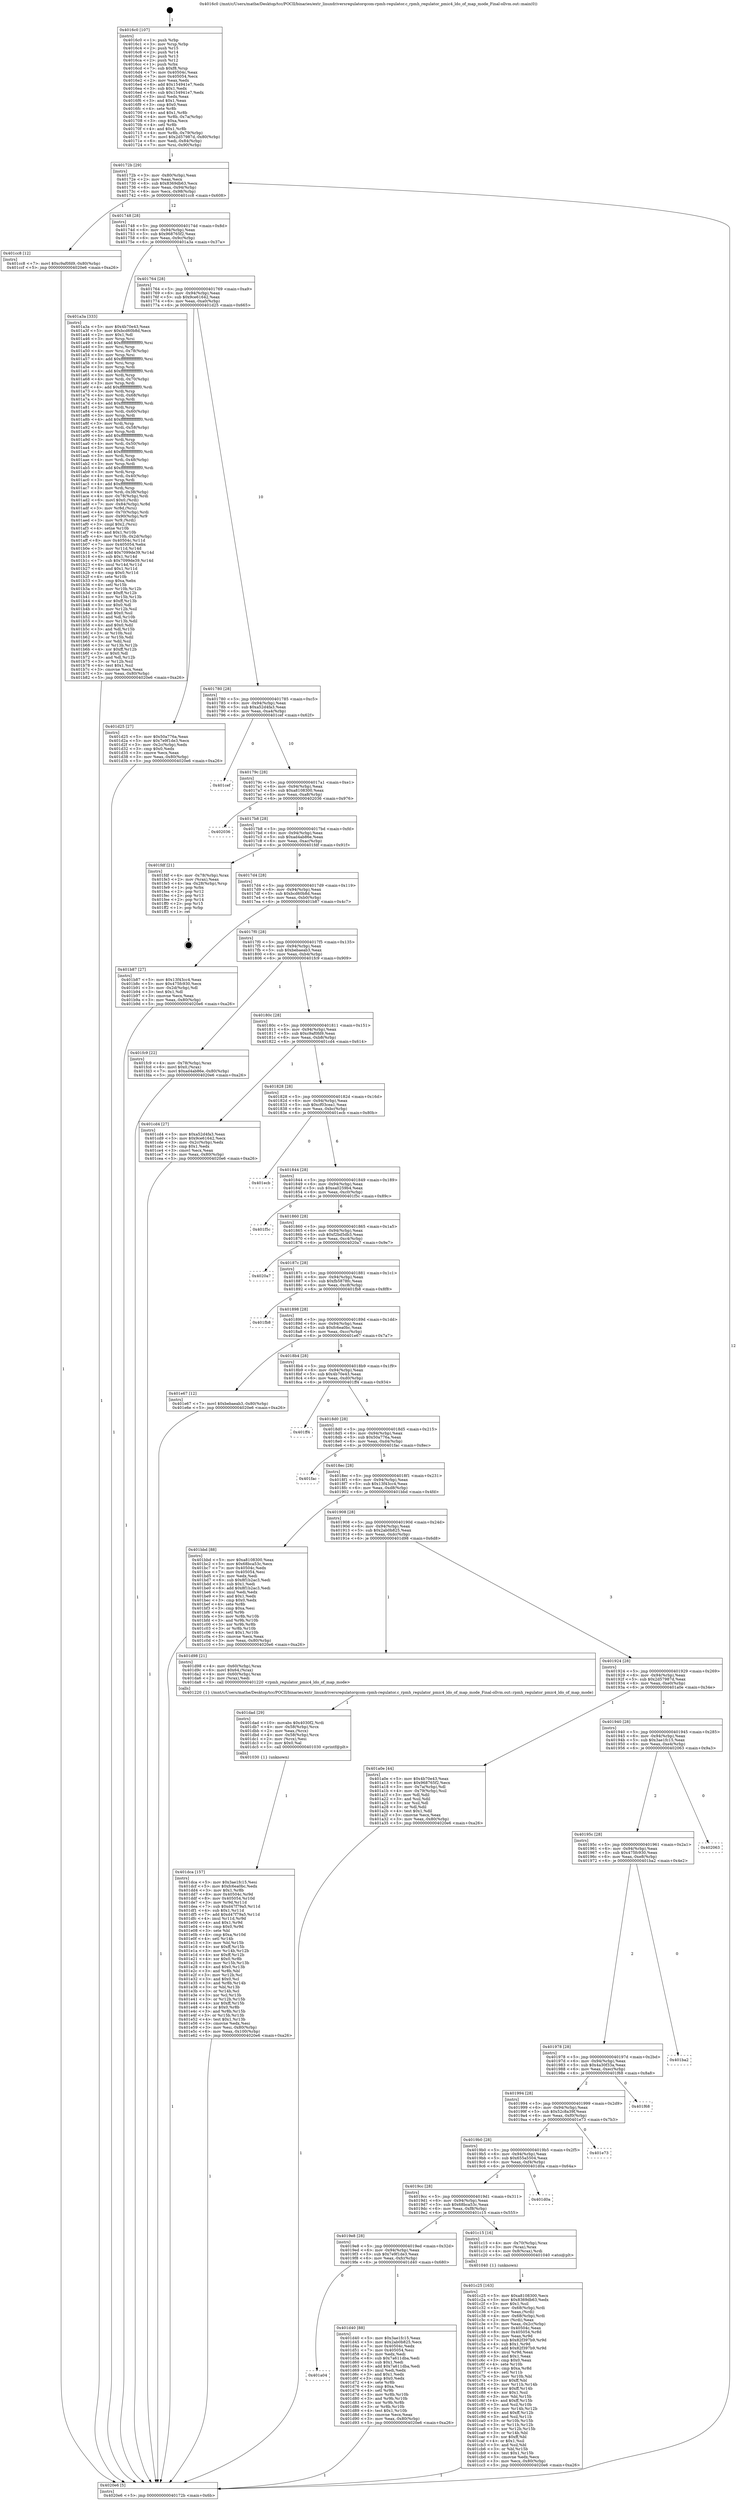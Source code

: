 digraph "0x4016c0" {
  label = "0x4016c0 (/mnt/c/Users/mathe/Desktop/tcc/POCII/binaries/extr_linuxdriversregulatorqcom-rpmh-regulator.c_rpmh_regulator_pmic4_ldo_of_map_mode_Final-ollvm.out::main(0))"
  labelloc = "t"
  node[shape=record]

  Entry [label="",width=0.3,height=0.3,shape=circle,fillcolor=black,style=filled]
  "0x40172b" [label="{
     0x40172b [29]\l
     | [instrs]\l
     &nbsp;&nbsp;0x40172b \<+3\>: mov -0x80(%rbp),%eax\l
     &nbsp;&nbsp;0x40172e \<+2\>: mov %eax,%ecx\l
     &nbsp;&nbsp;0x401730 \<+6\>: sub $0x8369db63,%ecx\l
     &nbsp;&nbsp;0x401736 \<+6\>: mov %eax,-0x94(%rbp)\l
     &nbsp;&nbsp;0x40173c \<+6\>: mov %ecx,-0x98(%rbp)\l
     &nbsp;&nbsp;0x401742 \<+6\>: je 0000000000401cc8 \<main+0x608\>\l
  }"]
  "0x401cc8" [label="{
     0x401cc8 [12]\l
     | [instrs]\l
     &nbsp;&nbsp;0x401cc8 \<+7\>: movl $0xc9af0fd9,-0x80(%rbp)\l
     &nbsp;&nbsp;0x401ccf \<+5\>: jmp 00000000004020e6 \<main+0xa26\>\l
  }"]
  "0x401748" [label="{
     0x401748 [28]\l
     | [instrs]\l
     &nbsp;&nbsp;0x401748 \<+5\>: jmp 000000000040174d \<main+0x8d\>\l
     &nbsp;&nbsp;0x40174d \<+6\>: mov -0x94(%rbp),%eax\l
     &nbsp;&nbsp;0x401753 \<+5\>: sub $0x968765f2,%eax\l
     &nbsp;&nbsp;0x401758 \<+6\>: mov %eax,-0x9c(%rbp)\l
     &nbsp;&nbsp;0x40175e \<+6\>: je 0000000000401a3a \<main+0x37a\>\l
  }"]
  Exit [label="",width=0.3,height=0.3,shape=circle,fillcolor=black,style=filled,peripheries=2]
  "0x401a3a" [label="{
     0x401a3a [333]\l
     | [instrs]\l
     &nbsp;&nbsp;0x401a3a \<+5\>: mov $0x4b70e43,%eax\l
     &nbsp;&nbsp;0x401a3f \<+5\>: mov $0xbcd60b8d,%ecx\l
     &nbsp;&nbsp;0x401a44 \<+2\>: mov $0x1,%dl\l
     &nbsp;&nbsp;0x401a46 \<+3\>: mov %rsp,%rsi\l
     &nbsp;&nbsp;0x401a49 \<+4\>: add $0xfffffffffffffff0,%rsi\l
     &nbsp;&nbsp;0x401a4d \<+3\>: mov %rsi,%rsp\l
     &nbsp;&nbsp;0x401a50 \<+4\>: mov %rsi,-0x78(%rbp)\l
     &nbsp;&nbsp;0x401a54 \<+3\>: mov %rsp,%rsi\l
     &nbsp;&nbsp;0x401a57 \<+4\>: add $0xfffffffffffffff0,%rsi\l
     &nbsp;&nbsp;0x401a5b \<+3\>: mov %rsi,%rsp\l
     &nbsp;&nbsp;0x401a5e \<+3\>: mov %rsp,%rdi\l
     &nbsp;&nbsp;0x401a61 \<+4\>: add $0xfffffffffffffff0,%rdi\l
     &nbsp;&nbsp;0x401a65 \<+3\>: mov %rdi,%rsp\l
     &nbsp;&nbsp;0x401a68 \<+4\>: mov %rdi,-0x70(%rbp)\l
     &nbsp;&nbsp;0x401a6c \<+3\>: mov %rsp,%rdi\l
     &nbsp;&nbsp;0x401a6f \<+4\>: add $0xfffffffffffffff0,%rdi\l
     &nbsp;&nbsp;0x401a73 \<+3\>: mov %rdi,%rsp\l
     &nbsp;&nbsp;0x401a76 \<+4\>: mov %rdi,-0x68(%rbp)\l
     &nbsp;&nbsp;0x401a7a \<+3\>: mov %rsp,%rdi\l
     &nbsp;&nbsp;0x401a7d \<+4\>: add $0xfffffffffffffff0,%rdi\l
     &nbsp;&nbsp;0x401a81 \<+3\>: mov %rdi,%rsp\l
     &nbsp;&nbsp;0x401a84 \<+4\>: mov %rdi,-0x60(%rbp)\l
     &nbsp;&nbsp;0x401a88 \<+3\>: mov %rsp,%rdi\l
     &nbsp;&nbsp;0x401a8b \<+4\>: add $0xfffffffffffffff0,%rdi\l
     &nbsp;&nbsp;0x401a8f \<+3\>: mov %rdi,%rsp\l
     &nbsp;&nbsp;0x401a92 \<+4\>: mov %rdi,-0x58(%rbp)\l
     &nbsp;&nbsp;0x401a96 \<+3\>: mov %rsp,%rdi\l
     &nbsp;&nbsp;0x401a99 \<+4\>: add $0xfffffffffffffff0,%rdi\l
     &nbsp;&nbsp;0x401a9d \<+3\>: mov %rdi,%rsp\l
     &nbsp;&nbsp;0x401aa0 \<+4\>: mov %rdi,-0x50(%rbp)\l
     &nbsp;&nbsp;0x401aa4 \<+3\>: mov %rsp,%rdi\l
     &nbsp;&nbsp;0x401aa7 \<+4\>: add $0xfffffffffffffff0,%rdi\l
     &nbsp;&nbsp;0x401aab \<+3\>: mov %rdi,%rsp\l
     &nbsp;&nbsp;0x401aae \<+4\>: mov %rdi,-0x48(%rbp)\l
     &nbsp;&nbsp;0x401ab2 \<+3\>: mov %rsp,%rdi\l
     &nbsp;&nbsp;0x401ab5 \<+4\>: add $0xfffffffffffffff0,%rdi\l
     &nbsp;&nbsp;0x401ab9 \<+3\>: mov %rdi,%rsp\l
     &nbsp;&nbsp;0x401abc \<+4\>: mov %rdi,-0x40(%rbp)\l
     &nbsp;&nbsp;0x401ac0 \<+3\>: mov %rsp,%rdi\l
     &nbsp;&nbsp;0x401ac3 \<+4\>: add $0xfffffffffffffff0,%rdi\l
     &nbsp;&nbsp;0x401ac7 \<+3\>: mov %rdi,%rsp\l
     &nbsp;&nbsp;0x401aca \<+4\>: mov %rdi,-0x38(%rbp)\l
     &nbsp;&nbsp;0x401ace \<+4\>: mov -0x78(%rbp),%rdi\l
     &nbsp;&nbsp;0x401ad2 \<+6\>: movl $0x0,(%rdi)\l
     &nbsp;&nbsp;0x401ad8 \<+7\>: mov -0x84(%rbp),%r8d\l
     &nbsp;&nbsp;0x401adf \<+3\>: mov %r8d,(%rsi)\l
     &nbsp;&nbsp;0x401ae2 \<+4\>: mov -0x70(%rbp),%rdi\l
     &nbsp;&nbsp;0x401ae6 \<+7\>: mov -0x90(%rbp),%r9\l
     &nbsp;&nbsp;0x401aed \<+3\>: mov %r9,(%rdi)\l
     &nbsp;&nbsp;0x401af0 \<+3\>: cmpl $0x2,(%rsi)\l
     &nbsp;&nbsp;0x401af3 \<+4\>: setne %r10b\l
     &nbsp;&nbsp;0x401af7 \<+4\>: and $0x1,%r10b\l
     &nbsp;&nbsp;0x401afb \<+4\>: mov %r10b,-0x2d(%rbp)\l
     &nbsp;&nbsp;0x401aff \<+8\>: mov 0x40504c,%r11d\l
     &nbsp;&nbsp;0x401b07 \<+7\>: mov 0x405054,%ebx\l
     &nbsp;&nbsp;0x401b0e \<+3\>: mov %r11d,%r14d\l
     &nbsp;&nbsp;0x401b11 \<+7\>: add $0x7099de39,%r14d\l
     &nbsp;&nbsp;0x401b18 \<+4\>: sub $0x1,%r14d\l
     &nbsp;&nbsp;0x401b1c \<+7\>: sub $0x7099de39,%r14d\l
     &nbsp;&nbsp;0x401b23 \<+4\>: imul %r14d,%r11d\l
     &nbsp;&nbsp;0x401b27 \<+4\>: and $0x1,%r11d\l
     &nbsp;&nbsp;0x401b2b \<+4\>: cmp $0x0,%r11d\l
     &nbsp;&nbsp;0x401b2f \<+4\>: sete %r10b\l
     &nbsp;&nbsp;0x401b33 \<+3\>: cmp $0xa,%ebx\l
     &nbsp;&nbsp;0x401b36 \<+4\>: setl %r15b\l
     &nbsp;&nbsp;0x401b3a \<+3\>: mov %r10b,%r12b\l
     &nbsp;&nbsp;0x401b3d \<+4\>: xor $0xff,%r12b\l
     &nbsp;&nbsp;0x401b41 \<+3\>: mov %r15b,%r13b\l
     &nbsp;&nbsp;0x401b44 \<+4\>: xor $0xff,%r13b\l
     &nbsp;&nbsp;0x401b48 \<+3\>: xor $0x0,%dl\l
     &nbsp;&nbsp;0x401b4b \<+3\>: mov %r12b,%sil\l
     &nbsp;&nbsp;0x401b4e \<+4\>: and $0x0,%sil\l
     &nbsp;&nbsp;0x401b52 \<+3\>: and %dl,%r10b\l
     &nbsp;&nbsp;0x401b55 \<+3\>: mov %r13b,%dil\l
     &nbsp;&nbsp;0x401b58 \<+4\>: and $0x0,%dil\l
     &nbsp;&nbsp;0x401b5c \<+3\>: and %dl,%r15b\l
     &nbsp;&nbsp;0x401b5f \<+3\>: or %r10b,%sil\l
     &nbsp;&nbsp;0x401b62 \<+3\>: or %r15b,%dil\l
     &nbsp;&nbsp;0x401b65 \<+3\>: xor %dil,%sil\l
     &nbsp;&nbsp;0x401b68 \<+3\>: or %r13b,%r12b\l
     &nbsp;&nbsp;0x401b6b \<+4\>: xor $0xff,%r12b\l
     &nbsp;&nbsp;0x401b6f \<+3\>: or $0x0,%dl\l
     &nbsp;&nbsp;0x401b72 \<+3\>: and %dl,%r12b\l
     &nbsp;&nbsp;0x401b75 \<+3\>: or %r12b,%sil\l
     &nbsp;&nbsp;0x401b78 \<+4\>: test $0x1,%sil\l
     &nbsp;&nbsp;0x401b7c \<+3\>: cmovne %ecx,%eax\l
     &nbsp;&nbsp;0x401b7f \<+3\>: mov %eax,-0x80(%rbp)\l
     &nbsp;&nbsp;0x401b82 \<+5\>: jmp 00000000004020e6 \<main+0xa26\>\l
  }"]
  "0x401764" [label="{
     0x401764 [28]\l
     | [instrs]\l
     &nbsp;&nbsp;0x401764 \<+5\>: jmp 0000000000401769 \<main+0xa9\>\l
     &nbsp;&nbsp;0x401769 \<+6\>: mov -0x94(%rbp),%eax\l
     &nbsp;&nbsp;0x40176f \<+5\>: sub $0x9ce61642,%eax\l
     &nbsp;&nbsp;0x401774 \<+6\>: mov %eax,-0xa0(%rbp)\l
     &nbsp;&nbsp;0x40177a \<+6\>: je 0000000000401d25 \<main+0x665\>\l
  }"]
  "0x401dca" [label="{
     0x401dca [157]\l
     | [instrs]\l
     &nbsp;&nbsp;0x401dca \<+5\>: mov $0x3ae1fc15,%esi\l
     &nbsp;&nbsp;0x401dcf \<+5\>: mov $0xfc6ea0bc,%edx\l
     &nbsp;&nbsp;0x401dd4 \<+3\>: mov $0x1,%r8b\l
     &nbsp;&nbsp;0x401dd7 \<+8\>: mov 0x40504c,%r9d\l
     &nbsp;&nbsp;0x401ddf \<+8\>: mov 0x405054,%r10d\l
     &nbsp;&nbsp;0x401de7 \<+3\>: mov %r9d,%r11d\l
     &nbsp;&nbsp;0x401dea \<+7\>: sub $0xd47f79a5,%r11d\l
     &nbsp;&nbsp;0x401df1 \<+4\>: sub $0x1,%r11d\l
     &nbsp;&nbsp;0x401df5 \<+7\>: add $0xd47f79a5,%r11d\l
     &nbsp;&nbsp;0x401dfc \<+4\>: imul %r11d,%r9d\l
     &nbsp;&nbsp;0x401e00 \<+4\>: and $0x1,%r9d\l
     &nbsp;&nbsp;0x401e04 \<+4\>: cmp $0x0,%r9d\l
     &nbsp;&nbsp;0x401e08 \<+3\>: sete %bl\l
     &nbsp;&nbsp;0x401e0b \<+4\>: cmp $0xa,%r10d\l
     &nbsp;&nbsp;0x401e0f \<+4\>: setl %r14b\l
     &nbsp;&nbsp;0x401e13 \<+3\>: mov %bl,%r15b\l
     &nbsp;&nbsp;0x401e16 \<+4\>: xor $0xff,%r15b\l
     &nbsp;&nbsp;0x401e1a \<+3\>: mov %r14b,%r12b\l
     &nbsp;&nbsp;0x401e1d \<+4\>: xor $0xff,%r12b\l
     &nbsp;&nbsp;0x401e21 \<+4\>: xor $0x0,%r8b\l
     &nbsp;&nbsp;0x401e25 \<+3\>: mov %r15b,%r13b\l
     &nbsp;&nbsp;0x401e28 \<+4\>: and $0x0,%r13b\l
     &nbsp;&nbsp;0x401e2c \<+3\>: and %r8b,%bl\l
     &nbsp;&nbsp;0x401e2f \<+3\>: mov %r12b,%cl\l
     &nbsp;&nbsp;0x401e32 \<+3\>: and $0x0,%cl\l
     &nbsp;&nbsp;0x401e35 \<+3\>: and %r8b,%r14b\l
     &nbsp;&nbsp;0x401e38 \<+3\>: or %bl,%r13b\l
     &nbsp;&nbsp;0x401e3b \<+3\>: or %r14b,%cl\l
     &nbsp;&nbsp;0x401e3e \<+3\>: xor %cl,%r13b\l
     &nbsp;&nbsp;0x401e41 \<+3\>: or %r12b,%r15b\l
     &nbsp;&nbsp;0x401e44 \<+4\>: xor $0xff,%r15b\l
     &nbsp;&nbsp;0x401e48 \<+4\>: or $0x0,%r8b\l
     &nbsp;&nbsp;0x401e4c \<+3\>: and %r8b,%r15b\l
     &nbsp;&nbsp;0x401e4f \<+3\>: or %r15b,%r13b\l
     &nbsp;&nbsp;0x401e52 \<+4\>: test $0x1,%r13b\l
     &nbsp;&nbsp;0x401e56 \<+3\>: cmovne %edx,%esi\l
     &nbsp;&nbsp;0x401e59 \<+3\>: mov %esi,-0x80(%rbp)\l
     &nbsp;&nbsp;0x401e5c \<+6\>: mov %eax,-0x100(%rbp)\l
     &nbsp;&nbsp;0x401e62 \<+5\>: jmp 00000000004020e6 \<main+0xa26\>\l
  }"]
  "0x401d25" [label="{
     0x401d25 [27]\l
     | [instrs]\l
     &nbsp;&nbsp;0x401d25 \<+5\>: mov $0x50a776a,%eax\l
     &nbsp;&nbsp;0x401d2a \<+5\>: mov $0x7e9f1de3,%ecx\l
     &nbsp;&nbsp;0x401d2f \<+3\>: mov -0x2c(%rbp),%edx\l
     &nbsp;&nbsp;0x401d32 \<+3\>: cmp $0x0,%edx\l
     &nbsp;&nbsp;0x401d35 \<+3\>: cmove %ecx,%eax\l
     &nbsp;&nbsp;0x401d38 \<+3\>: mov %eax,-0x80(%rbp)\l
     &nbsp;&nbsp;0x401d3b \<+5\>: jmp 00000000004020e6 \<main+0xa26\>\l
  }"]
  "0x401780" [label="{
     0x401780 [28]\l
     | [instrs]\l
     &nbsp;&nbsp;0x401780 \<+5\>: jmp 0000000000401785 \<main+0xc5\>\l
     &nbsp;&nbsp;0x401785 \<+6\>: mov -0x94(%rbp),%eax\l
     &nbsp;&nbsp;0x40178b \<+5\>: sub $0xa52d4fa3,%eax\l
     &nbsp;&nbsp;0x401790 \<+6\>: mov %eax,-0xa4(%rbp)\l
     &nbsp;&nbsp;0x401796 \<+6\>: je 0000000000401cef \<main+0x62f\>\l
  }"]
  "0x401dad" [label="{
     0x401dad [29]\l
     | [instrs]\l
     &nbsp;&nbsp;0x401dad \<+10\>: movabs $0x4030f2,%rdi\l
     &nbsp;&nbsp;0x401db7 \<+4\>: mov -0x58(%rbp),%rcx\l
     &nbsp;&nbsp;0x401dbb \<+2\>: mov %eax,(%rcx)\l
     &nbsp;&nbsp;0x401dbd \<+4\>: mov -0x58(%rbp),%rcx\l
     &nbsp;&nbsp;0x401dc1 \<+2\>: mov (%rcx),%esi\l
     &nbsp;&nbsp;0x401dc3 \<+2\>: mov $0x0,%al\l
     &nbsp;&nbsp;0x401dc5 \<+5\>: call 0000000000401030 \<printf@plt\>\l
     | [calls]\l
     &nbsp;&nbsp;0x401030 \{1\} (unknown)\l
  }"]
  "0x401cef" [label="{
     0x401cef\l
  }", style=dashed]
  "0x40179c" [label="{
     0x40179c [28]\l
     | [instrs]\l
     &nbsp;&nbsp;0x40179c \<+5\>: jmp 00000000004017a1 \<main+0xe1\>\l
     &nbsp;&nbsp;0x4017a1 \<+6\>: mov -0x94(%rbp),%eax\l
     &nbsp;&nbsp;0x4017a7 \<+5\>: sub $0xa8108300,%eax\l
     &nbsp;&nbsp;0x4017ac \<+6\>: mov %eax,-0xa8(%rbp)\l
     &nbsp;&nbsp;0x4017b2 \<+6\>: je 0000000000402036 \<main+0x976\>\l
  }"]
  "0x401a04" [label="{
     0x401a04\l
  }", style=dashed]
  "0x402036" [label="{
     0x402036\l
  }", style=dashed]
  "0x4017b8" [label="{
     0x4017b8 [28]\l
     | [instrs]\l
     &nbsp;&nbsp;0x4017b8 \<+5\>: jmp 00000000004017bd \<main+0xfd\>\l
     &nbsp;&nbsp;0x4017bd \<+6\>: mov -0x94(%rbp),%eax\l
     &nbsp;&nbsp;0x4017c3 \<+5\>: sub $0xad4ab86e,%eax\l
     &nbsp;&nbsp;0x4017c8 \<+6\>: mov %eax,-0xac(%rbp)\l
     &nbsp;&nbsp;0x4017ce \<+6\>: je 0000000000401fdf \<main+0x91f\>\l
  }"]
  "0x401d40" [label="{
     0x401d40 [88]\l
     | [instrs]\l
     &nbsp;&nbsp;0x401d40 \<+5\>: mov $0x3ae1fc15,%eax\l
     &nbsp;&nbsp;0x401d45 \<+5\>: mov $0x2ab0b825,%ecx\l
     &nbsp;&nbsp;0x401d4a \<+7\>: mov 0x40504c,%edx\l
     &nbsp;&nbsp;0x401d51 \<+7\>: mov 0x405054,%esi\l
     &nbsp;&nbsp;0x401d58 \<+2\>: mov %edx,%edi\l
     &nbsp;&nbsp;0x401d5a \<+6\>: sub $0x7a611dba,%edi\l
     &nbsp;&nbsp;0x401d60 \<+3\>: sub $0x1,%edi\l
     &nbsp;&nbsp;0x401d63 \<+6\>: add $0x7a611dba,%edi\l
     &nbsp;&nbsp;0x401d69 \<+3\>: imul %edi,%edx\l
     &nbsp;&nbsp;0x401d6c \<+3\>: and $0x1,%edx\l
     &nbsp;&nbsp;0x401d6f \<+3\>: cmp $0x0,%edx\l
     &nbsp;&nbsp;0x401d72 \<+4\>: sete %r8b\l
     &nbsp;&nbsp;0x401d76 \<+3\>: cmp $0xa,%esi\l
     &nbsp;&nbsp;0x401d79 \<+4\>: setl %r9b\l
     &nbsp;&nbsp;0x401d7d \<+3\>: mov %r8b,%r10b\l
     &nbsp;&nbsp;0x401d80 \<+3\>: and %r9b,%r10b\l
     &nbsp;&nbsp;0x401d83 \<+3\>: xor %r9b,%r8b\l
     &nbsp;&nbsp;0x401d86 \<+3\>: or %r8b,%r10b\l
     &nbsp;&nbsp;0x401d89 \<+4\>: test $0x1,%r10b\l
     &nbsp;&nbsp;0x401d8d \<+3\>: cmovne %ecx,%eax\l
     &nbsp;&nbsp;0x401d90 \<+3\>: mov %eax,-0x80(%rbp)\l
     &nbsp;&nbsp;0x401d93 \<+5\>: jmp 00000000004020e6 \<main+0xa26\>\l
  }"]
  "0x401fdf" [label="{
     0x401fdf [21]\l
     | [instrs]\l
     &nbsp;&nbsp;0x401fdf \<+4\>: mov -0x78(%rbp),%rax\l
     &nbsp;&nbsp;0x401fe3 \<+2\>: mov (%rax),%eax\l
     &nbsp;&nbsp;0x401fe5 \<+4\>: lea -0x28(%rbp),%rsp\l
     &nbsp;&nbsp;0x401fe9 \<+1\>: pop %rbx\l
     &nbsp;&nbsp;0x401fea \<+2\>: pop %r12\l
     &nbsp;&nbsp;0x401fec \<+2\>: pop %r13\l
     &nbsp;&nbsp;0x401fee \<+2\>: pop %r14\l
     &nbsp;&nbsp;0x401ff0 \<+2\>: pop %r15\l
     &nbsp;&nbsp;0x401ff2 \<+1\>: pop %rbp\l
     &nbsp;&nbsp;0x401ff3 \<+1\>: ret\l
  }"]
  "0x4017d4" [label="{
     0x4017d4 [28]\l
     | [instrs]\l
     &nbsp;&nbsp;0x4017d4 \<+5\>: jmp 00000000004017d9 \<main+0x119\>\l
     &nbsp;&nbsp;0x4017d9 \<+6\>: mov -0x94(%rbp),%eax\l
     &nbsp;&nbsp;0x4017df \<+5\>: sub $0xbcd60b8d,%eax\l
     &nbsp;&nbsp;0x4017e4 \<+6\>: mov %eax,-0xb0(%rbp)\l
     &nbsp;&nbsp;0x4017ea \<+6\>: je 0000000000401b87 \<main+0x4c7\>\l
  }"]
  "0x401c25" [label="{
     0x401c25 [163]\l
     | [instrs]\l
     &nbsp;&nbsp;0x401c25 \<+5\>: mov $0xa8108300,%ecx\l
     &nbsp;&nbsp;0x401c2a \<+5\>: mov $0x8369db63,%edx\l
     &nbsp;&nbsp;0x401c2f \<+3\>: mov $0x1,%sil\l
     &nbsp;&nbsp;0x401c32 \<+4\>: mov -0x68(%rbp),%rdi\l
     &nbsp;&nbsp;0x401c36 \<+2\>: mov %eax,(%rdi)\l
     &nbsp;&nbsp;0x401c38 \<+4\>: mov -0x68(%rbp),%rdi\l
     &nbsp;&nbsp;0x401c3c \<+2\>: mov (%rdi),%eax\l
     &nbsp;&nbsp;0x401c3e \<+3\>: mov %eax,-0x2c(%rbp)\l
     &nbsp;&nbsp;0x401c41 \<+7\>: mov 0x40504c,%eax\l
     &nbsp;&nbsp;0x401c48 \<+8\>: mov 0x405054,%r8d\l
     &nbsp;&nbsp;0x401c50 \<+3\>: mov %eax,%r9d\l
     &nbsp;&nbsp;0x401c53 \<+7\>: sub $0x82f397b9,%r9d\l
     &nbsp;&nbsp;0x401c5a \<+4\>: sub $0x1,%r9d\l
     &nbsp;&nbsp;0x401c5e \<+7\>: add $0x82f397b9,%r9d\l
     &nbsp;&nbsp;0x401c65 \<+4\>: imul %r9d,%eax\l
     &nbsp;&nbsp;0x401c69 \<+3\>: and $0x1,%eax\l
     &nbsp;&nbsp;0x401c6c \<+3\>: cmp $0x0,%eax\l
     &nbsp;&nbsp;0x401c6f \<+4\>: sete %r10b\l
     &nbsp;&nbsp;0x401c73 \<+4\>: cmp $0xa,%r8d\l
     &nbsp;&nbsp;0x401c77 \<+4\>: setl %r11b\l
     &nbsp;&nbsp;0x401c7b \<+3\>: mov %r10b,%bl\l
     &nbsp;&nbsp;0x401c7e \<+3\>: xor $0xff,%bl\l
     &nbsp;&nbsp;0x401c81 \<+3\>: mov %r11b,%r14b\l
     &nbsp;&nbsp;0x401c84 \<+4\>: xor $0xff,%r14b\l
     &nbsp;&nbsp;0x401c88 \<+4\>: xor $0x1,%sil\l
     &nbsp;&nbsp;0x401c8c \<+3\>: mov %bl,%r15b\l
     &nbsp;&nbsp;0x401c8f \<+4\>: and $0xff,%r15b\l
     &nbsp;&nbsp;0x401c93 \<+3\>: and %sil,%r10b\l
     &nbsp;&nbsp;0x401c96 \<+3\>: mov %r14b,%r12b\l
     &nbsp;&nbsp;0x401c99 \<+4\>: and $0xff,%r12b\l
     &nbsp;&nbsp;0x401c9d \<+3\>: and %sil,%r11b\l
     &nbsp;&nbsp;0x401ca0 \<+3\>: or %r10b,%r15b\l
     &nbsp;&nbsp;0x401ca3 \<+3\>: or %r11b,%r12b\l
     &nbsp;&nbsp;0x401ca6 \<+3\>: xor %r12b,%r15b\l
     &nbsp;&nbsp;0x401ca9 \<+3\>: or %r14b,%bl\l
     &nbsp;&nbsp;0x401cac \<+3\>: xor $0xff,%bl\l
     &nbsp;&nbsp;0x401caf \<+4\>: or $0x1,%sil\l
     &nbsp;&nbsp;0x401cb3 \<+3\>: and %sil,%bl\l
     &nbsp;&nbsp;0x401cb6 \<+3\>: or %bl,%r15b\l
     &nbsp;&nbsp;0x401cb9 \<+4\>: test $0x1,%r15b\l
     &nbsp;&nbsp;0x401cbd \<+3\>: cmovne %edx,%ecx\l
     &nbsp;&nbsp;0x401cc0 \<+3\>: mov %ecx,-0x80(%rbp)\l
     &nbsp;&nbsp;0x401cc3 \<+5\>: jmp 00000000004020e6 \<main+0xa26\>\l
  }"]
  "0x401b87" [label="{
     0x401b87 [27]\l
     | [instrs]\l
     &nbsp;&nbsp;0x401b87 \<+5\>: mov $0x13f43cc4,%eax\l
     &nbsp;&nbsp;0x401b8c \<+5\>: mov $0x475fc930,%ecx\l
     &nbsp;&nbsp;0x401b91 \<+3\>: mov -0x2d(%rbp),%dl\l
     &nbsp;&nbsp;0x401b94 \<+3\>: test $0x1,%dl\l
     &nbsp;&nbsp;0x401b97 \<+3\>: cmovne %ecx,%eax\l
     &nbsp;&nbsp;0x401b9a \<+3\>: mov %eax,-0x80(%rbp)\l
     &nbsp;&nbsp;0x401b9d \<+5\>: jmp 00000000004020e6 \<main+0xa26\>\l
  }"]
  "0x4017f0" [label="{
     0x4017f0 [28]\l
     | [instrs]\l
     &nbsp;&nbsp;0x4017f0 \<+5\>: jmp 00000000004017f5 \<main+0x135\>\l
     &nbsp;&nbsp;0x4017f5 \<+6\>: mov -0x94(%rbp),%eax\l
     &nbsp;&nbsp;0x4017fb \<+5\>: sub $0xbebaeab3,%eax\l
     &nbsp;&nbsp;0x401800 \<+6\>: mov %eax,-0xb4(%rbp)\l
     &nbsp;&nbsp;0x401806 \<+6\>: je 0000000000401fc9 \<main+0x909\>\l
  }"]
  "0x4019e8" [label="{
     0x4019e8 [28]\l
     | [instrs]\l
     &nbsp;&nbsp;0x4019e8 \<+5\>: jmp 00000000004019ed \<main+0x32d\>\l
     &nbsp;&nbsp;0x4019ed \<+6\>: mov -0x94(%rbp),%eax\l
     &nbsp;&nbsp;0x4019f3 \<+5\>: sub $0x7e9f1de3,%eax\l
     &nbsp;&nbsp;0x4019f8 \<+6\>: mov %eax,-0xfc(%rbp)\l
     &nbsp;&nbsp;0x4019fe \<+6\>: je 0000000000401d40 \<main+0x680\>\l
  }"]
  "0x401fc9" [label="{
     0x401fc9 [22]\l
     | [instrs]\l
     &nbsp;&nbsp;0x401fc9 \<+4\>: mov -0x78(%rbp),%rax\l
     &nbsp;&nbsp;0x401fcd \<+6\>: movl $0x0,(%rax)\l
     &nbsp;&nbsp;0x401fd3 \<+7\>: movl $0xad4ab86e,-0x80(%rbp)\l
     &nbsp;&nbsp;0x401fda \<+5\>: jmp 00000000004020e6 \<main+0xa26\>\l
  }"]
  "0x40180c" [label="{
     0x40180c [28]\l
     | [instrs]\l
     &nbsp;&nbsp;0x40180c \<+5\>: jmp 0000000000401811 \<main+0x151\>\l
     &nbsp;&nbsp;0x401811 \<+6\>: mov -0x94(%rbp),%eax\l
     &nbsp;&nbsp;0x401817 \<+5\>: sub $0xc9af0fd9,%eax\l
     &nbsp;&nbsp;0x40181c \<+6\>: mov %eax,-0xb8(%rbp)\l
     &nbsp;&nbsp;0x401822 \<+6\>: je 0000000000401cd4 \<main+0x614\>\l
  }"]
  "0x401c15" [label="{
     0x401c15 [16]\l
     | [instrs]\l
     &nbsp;&nbsp;0x401c15 \<+4\>: mov -0x70(%rbp),%rax\l
     &nbsp;&nbsp;0x401c19 \<+3\>: mov (%rax),%rax\l
     &nbsp;&nbsp;0x401c1c \<+4\>: mov 0x8(%rax),%rdi\l
     &nbsp;&nbsp;0x401c20 \<+5\>: call 0000000000401040 \<atoi@plt\>\l
     | [calls]\l
     &nbsp;&nbsp;0x401040 \{1\} (unknown)\l
  }"]
  "0x401cd4" [label="{
     0x401cd4 [27]\l
     | [instrs]\l
     &nbsp;&nbsp;0x401cd4 \<+5\>: mov $0xa52d4fa3,%eax\l
     &nbsp;&nbsp;0x401cd9 \<+5\>: mov $0x9ce61642,%ecx\l
     &nbsp;&nbsp;0x401cde \<+3\>: mov -0x2c(%rbp),%edx\l
     &nbsp;&nbsp;0x401ce1 \<+3\>: cmp $0x1,%edx\l
     &nbsp;&nbsp;0x401ce4 \<+3\>: cmovl %ecx,%eax\l
     &nbsp;&nbsp;0x401ce7 \<+3\>: mov %eax,-0x80(%rbp)\l
     &nbsp;&nbsp;0x401cea \<+5\>: jmp 00000000004020e6 \<main+0xa26\>\l
  }"]
  "0x401828" [label="{
     0x401828 [28]\l
     | [instrs]\l
     &nbsp;&nbsp;0x401828 \<+5\>: jmp 000000000040182d \<main+0x16d\>\l
     &nbsp;&nbsp;0x40182d \<+6\>: mov -0x94(%rbp),%eax\l
     &nbsp;&nbsp;0x401833 \<+5\>: sub $0xcf03cea1,%eax\l
     &nbsp;&nbsp;0x401838 \<+6\>: mov %eax,-0xbc(%rbp)\l
     &nbsp;&nbsp;0x40183e \<+6\>: je 0000000000401ecb \<main+0x80b\>\l
  }"]
  "0x4019cc" [label="{
     0x4019cc [28]\l
     | [instrs]\l
     &nbsp;&nbsp;0x4019cc \<+5\>: jmp 00000000004019d1 \<main+0x311\>\l
     &nbsp;&nbsp;0x4019d1 \<+6\>: mov -0x94(%rbp),%eax\l
     &nbsp;&nbsp;0x4019d7 \<+5\>: sub $0x68bca53c,%eax\l
     &nbsp;&nbsp;0x4019dc \<+6\>: mov %eax,-0xf8(%rbp)\l
     &nbsp;&nbsp;0x4019e2 \<+6\>: je 0000000000401c15 \<main+0x555\>\l
  }"]
  "0x401ecb" [label="{
     0x401ecb\l
  }", style=dashed]
  "0x401844" [label="{
     0x401844 [28]\l
     | [instrs]\l
     &nbsp;&nbsp;0x401844 \<+5\>: jmp 0000000000401849 \<main+0x189\>\l
     &nbsp;&nbsp;0x401849 \<+6\>: mov -0x94(%rbp),%eax\l
     &nbsp;&nbsp;0x40184f \<+5\>: sub $0xea0259b4,%eax\l
     &nbsp;&nbsp;0x401854 \<+6\>: mov %eax,-0xc0(%rbp)\l
     &nbsp;&nbsp;0x40185a \<+6\>: je 0000000000401f5c \<main+0x89c\>\l
  }"]
  "0x401d0a" [label="{
     0x401d0a\l
  }", style=dashed]
  "0x401f5c" [label="{
     0x401f5c\l
  }", style=dashed]
  "0x401860" [label="{
     0x401860 [28]\l
     | [instrs]\l
     &nbsp;&nbsp;0x401860 \<+5\>: jmp 0000000000401865 \<main+0x1a5\>\l
     &nbsp;&nbsp;0x401865 \<+6\>: mov -0x94(%rbp),%eax\l
     &nbsp;&nbsp;0x40186b \<+5\>: sub $0xf2bd5db3,%eax\l
     &nbsp;&nbsp;0x401870 \<+6\>: mov %eax,-0xc4(%rbp)\l
     &nbsp;&nbsp;0x401876 \<+6\>: je 00000000004020a7 \<main+0x9e7\>\l
  }"]
  "0x4019b0" [label="{
     0x4019b0 [28]\l
     | [instrs]\l
     &nbsp;&nbsp;0x4019b0 \<+5\>: jmp 00000000004019b5 \<main+0x2f5\>\l
     &nbsp;&nbsp;0x4019b5 \<+6\>: mov -0x94(%rbp),%eax\l
     &nbsp;&nbsp;0x4019bb \<+5\>: sub $0x655a5504,%eax\l
     &nbsp;&nbsp;0x4019c0 \<+6\>: mov %eax,-0xf4(%rbp)\l
     &nbsp;&nbsp;0x4019c6 \<+6\>: je 0000000000401d0a \<main+0x64a\>\l
  }"]
  "0x4020a7" [label="{
     0x4020a7\l
  }", style=dashed]
  "0x40187c" [label="{
     0x40187c [28]\l
     | [instrs]\l
     &nbsp;&nbsp;0x40187c \<+5\>: jmp 0000000000401881 \<main+0x1c1\>\l
     &nbsp;&nbsp;0x401881 \<+6\>: mov -0x94(%rbp),%eax\l
     &nbsp;&nbsp;0x401887 \<+5\>: sub $0xfb5878fc,%eax\l
     &nbsp;&nbsp;0x40188c \<+6\>: mov %eax,-0xc8(%rbp)\l
     &nbsp;&nbsp;0x401892 \<+6\>: je 0000000000401fb8 \<main+0x8f8\>\l
  }"]
  "0x401e73" [label="{
     0x401e73\l
  }", style=dashed]
  "0x401fb8" [label="{
     0x401fb8\l
  }", style=dashed]
  "0x401898" [label="{
     0x401898 [28]\l
     | [instrs]\l
     &nbsp;&nbsp;0x401898 \<+5\>: jmp 000000000040189d \<main+0x1dd\>\l
     &nbsp;&nbsp;0x40189d \<+6\>: mov -0x94(%rbp),%eax\l
     &nbsp;&nbsp;0x4018a3 \<+5\>: sub $0xfc6ea0bc,%eax\l
     &nbsp;&nbsp;0x4018a8 \<+6\>: mov %eax,-0xcc(%rbp)\l
     &nbsp;&nbsp;0x4018ae \<+6\>: je 0000000000401e67 \<main+0x7a7\>\l
  }"]
  "0x401994" [label="{
     0x401994 [28]\l
     | [instrs]\l
     &nbsp;&nbsp;0x401994 \<+5\>: jmp 0000000000401999 \<main+0x2d9\>\l
     &nbsp;&nbsp;0x401999 \<+6\>: mov -0x94(%rbp),%eax\l
     &nbsp;&nbsp;0x40199f \<+5\>: sub $0x52c8a39f,%eax\l
     &nbsp;&nbsp;0x4019a4 \<+6\>: mov %eax,-0xf0(%rbp)\l
     &nbsp;&nbsp;0x4019aa \<+6\>: je 0000000000401e73 \<main+0x7b3\>\l
  }"]
  "0x401e67" [label="{
     0x401e67 [12]\l
     | [instrs]\l
     &nbsp;&nbsp;0x401e67 \<+7\>: movl $0xbebaeab3,-0x80(%rbp)\l
     &nbsp;&nbsp;0x401e6e \<+5\>: jmp 00000000004020e6 \<main+0xa26\>\l
  }"]
  "0x4018b4" [label="{
     0x4018b4 [28]\l
     | [instrs]\l
     &nbsp;&nbsp;0x4018b4 \<+5\>: jmp 00000000004018b9 \<main+0x1f9\>\l
     &nbsp;&nbsp;0x4018b9 \<+6\>: mov -0x94(%rbp),%eax\l
     &nbsp;&nbsp;0x4018bf \<+5\>: sub $0x4b70e43,%eax\l
     &nbsp;&nbsp;0x4018c4 \<+6\>: mov %eax,-0xd0(%rbp)\l
     &nbsp;&nbsp;0x4018ca \<+6\>: je 0000000000401ff4 \<main+0x934\>\l
  }"]
  "0x401f68" [label="{
     0x401f68\l
  }", style=dashed]
  "0x401ff4" [label="{
     0x401ff4\l
  }", style=dashed]
  "0x4018d0" [label="{
     0x4018d0 [28]\l
     | [instrs]\l
     &nbsp;&nbsp;0x4018d0 \<+5\>: jmp 00000000004018d5 \<main+0x215\>\l
     &nbsp;&nbsp;0x4018d5 \<+6\>: mov -0x94(%rbp),%eax\l
     &nbsp;&nbsp;0x4018db \<+5\>: sub $0x50a776a,%eax\l
     &nbsp;&nbsp;0x4018e0 \<+6\>: mov %eax,-0xd4(%rbp)\l
     &nbsp;&nbsp;0x4018e6 \<+6\>: je 0000000000401fac \<main+0x8ec\>\l
  }"]
  "0x401978" [label="{
     0x401978 [28]\l
     | [instrs]\l
     &nbsp;&nbsp;0x401978 \<+5\>: jmp 000000000040197d \<main+0x2bd\>\l
     &nbsp;&nbsp;0x40197d \<+6\>: mov -0x94(%rbp),%eax\l
     &nbsp;&nbsp;0x401983 \<+5\>: sub $0x4a30f33a,%eax\l
     &nbsp;&nbsp;0x401988 \<+6\>: mov %eax,-0xec(%rbp)\l
     &nbsp;&nbsp;0x40198e \<+6\>: je 0000000000401f68 \<main+0x8a8\>\l
  }"]
  "0x401fac" [label="{
     0x401fac\l
  }", style=dashed]
  "0x4018ec" [label="{
     0x4018ec [28]\l
     | [instrs]\l
     &nbsp;&nbsp;0x4018ec \<+5\>: jmp 00000000004018f1 \<main+0x231\>\l
     &nbsp;&nbsp;0x4018f1 \<+6\>: mov -0x94(%rbp),%eax\l
     &nbsp;&nbsp;0x4018f7 \<+5\>: sub $0x13f43cc4,%eax\l
     &nbsp;&nbsp;0x4018fc \<+6\>: mov %eax,-0xd8(%rbp)\l
     &nbsp;&nbsp;0x401902 \<+6\>: je 0000000000401bbd \<main+0x4fd\>\l
  }"]
  "0x401ba2" [label="{
     0x401ba2\l
  }", style=dashed]
  "0x401bbd" [label="{
     0x401bbd [88]\l
     | [instrs]\l
     &nbsp;&nbsp;0x401bbd \<+5\>: mov $0xa8108300,%eax\l
     &nbsp;&nbsp;0x401bc2 \<+5\>: mov $0x68bca53c,%ecx\l
     &nbsp;&nbsp;0x401bc7 \<+7\>: mov 0x40504c,%edx\l
     &nbsp;&nbsp;0x401bce \<+7\>: mov 0x405054,%esi\l
     &nbsp;&nbsp;0x401bd5 \<+2\>: mov %edx,%edi\l
     &nbsp;&nbsp;0x401bd7 \<+6\>: sub $0x8f1b2ac3,%edi\l
     &nbsp;&nbsp;0x401bdd \<+3\>: sub $0x1,%edi\l
     &nbsp;&nbsp;0x401be0 \<+6\>: add $0x8f1b2ac3,%edi\l
     &nbsp;&nbsp;0x401be6 \<+3\>: imul %edi,%edx\l
     &nbsp;&nbsp;0x401be9 \<+3\>: and $0x1,%edx\l
     &nbsp;&nbsp;0x401bec \<+3\>: cmp $0x0,%edx\l
     &nbsp;&nbsp;0x401bef \<+4\>: sete %r8b\l
     &nbsp;&nbsp;0x401bf3 \<+3\>: cmp $0xa,%esi\l
     &nbsp;&nbsp;0x401bf6 \<+4\>: setl %r9b\l
     &nbsp;&nbsp;0x401bfa \<+3\>: mov %r8b,%r10b\l
     &nbsp;&nbsp;0x401bfd \<+3\>: and %r9b,%r10b\l
     &nbsp;&nbsp;0x401c00 \<+3\>: xor %r9b,%r8b\l
     &nbsp;&nbsp;0x401c03 \<+3\>: or %r8b,%r10b\l
     &nbsp;&nbsp;0x401c06 \<+4\>: test $0x1,%r10b\l
     &nbsp;&nbsp;0x401c0a \<+3\>: cmovne %ecx,%eax\l
     &nbsp;&nbsp;0x401c0d \<+3\>: mov %eax,-0x80(%rbp)\l
     &nbsp;&nbsp;0x401c10 \<+5\>: jmp 00000000004020e6 \<main+0xa26\>\l
  }"]
  "0x401908" [label="{
     0x401908 [28]\l
     | [instrs]\l
     &nbsp;&nbsp;0x401908 \<+5\>: jmp 000000000040190d \<main+0x24d\>\l
     &nbsp;&nbsp;0x40190d \<+6\>: mov -0x94(%rbp),%eax\l
     &nbsp;&nbsp;0x401913 \<+5\>: sub $0x2ab0b825,%eax\l
     &nbsp;&nbsp;0x401918 \<+6\>: mov %eax,-0xdc(%rbp)\l
     &nbsp;&nbsp;0x40191e \<+6\>: je 0000000000401d98 \<main+0x6d8\>\l
  }"]
  "0x40195c" [label="{
     0x40195c [28]\l
     | [instrs]\l
     &nbsp;&nbsp;0x40195c \<+5\>: jmp 0000000000401961 \<main+0x2a1\>\l
     &nbsp;&nbsp;0x401961 \<+6\>: mov -0x94(%rbp),%eax\l
     &nbsp;&nbsp;0x401967 \<+5\>: sub $0x475fc930,%eax\l
     &nbsp;&nbsp;0x40196c \<+6\>: mov %eax,-0xe8(%rbp)\l
     &nbsp;&nbsp;0x401972 \<+6\>: je 0000000000401ba2 \<main+0x4e2\>\l
  }"]
  "0x401d98" [label="{
     0x401d98 [21]\l
     | [instrs]\l
     &nbsp;&nbsp;0x401d98 \<+4\>: mov -0x60(%rbp),%rax\l
     &nbsp;&nbsp;0x401d9c \<+6\>: movl $0x64,(%rax)\l
     &nbsp;&nbsp;0x401da2 \<+4\>: mov -0x60(%rbp),%rax\l
     &nbsp;&nbsp;0x401da6 \<+2\>: mov (%rax),%edi\l
     &nbsp;&nbsp;0x401da8 \<+5\>: call 0000000000401220 \<rpmh_regulator_pmic4_ldo_of_map_mode\>\l
     | [calls]\l
     &nbsp;&nbsp;0x401220 \{1\} (/mnt/c/Users/mathe/Desktop/tcc/POCII/binaries/extr_linuxdriversregulatorqcom-rpmh-regulator.c_rpmh_regulator_pmic4_ldo_of_map_mode_Final-ollvm.out::rpmh_regulator_pmic4_ldo_of_map_mode)\l
  }"]
  "0x401924" [label="{
     0x401924 [28]\l
     | [instrs]\l
     &nbsp;&nbsp;0x401924 \<+5\>: jmp 0000000000401929 \<main+0x269\>\l
     &nbsp;&nbsp;0x401929 \<+6\>: mov -0x94(%rbp),%eax\l
     &nbsp;&nbsp;0x40192f \<+5\>: sub $0x2d57987d,%eax\l
     &nbsp;&nbsp;0x401934 \<+6\>: mov %eax,-0xe0(%rbp)\l
     &nbsp;&nbsp;0x40193a \<+6\>: je 0000000000401a0e \<main+0x34e\>\l
  }"]
  "0x402063" [label="{
     0x402063\l
  }", style=dashed]
  "0x401a0e" [label="{
     0x401a0e [44]\l
     | [instrs]\l
     &nbsp;&nbsp;0x401a0e \<+5\>: mov $0x4b70e43,%eax\l
     &nbsp;&nbsp;0x401a13 \<+5\>: mov $0x968765f2,%ecx\l
     &nbsp;&nbsp;0x401a18 \<+3\>: mov -0x7a(%rbp),%dl\l
     &nbsp;&nbsp;0x401a1b \<+4\>: mov -0x79(%rbp),%sil\l
     &nbsp;&nbsp;0x401a1f \<+3\>: mov %dl,%dil\l
     &nbsp;&nbsp;0x401a22 \<+3\>: and %sil,%dil\l
     &nbsp;&nbsp;0x401a25 \<+3\>: xor %sil,%dl\l
     &nbsp;&nbsp;0x401a28 \<+3\>: or %dl,%dil\l
     &nbsp;&nbsp;0x401a2b \<+4\>: test $0x1,%dil\l
     &nbsp;&nbsp;0x401a2f \<+3\>: cmovne %ecx,%eax\l
     &nbsp;&nbsp;0x401a32 \<+3\>: mov %eax,-0x80(%rbp)\l
     &nbsp;&nbsp;0x401a35 \<+5\>: jmp 00000000004020e6 \<main+0xa26\>\l
  }"]
  "0x401940" [label="{
     0x401940 [28]\l
     | [instrs]\l
     &nbsp;&nbsp;0x401940 \<+5\>: jmp 0000000000401945 \<main+0x285\>\l
     &nbsp;&nbsp;0x401945 \<+6\>: mov -0x94(%rbp),%eax\l
     &nbsp;&nbsp;0x40194b \<+5\>: sub $0x3ae1fc15,%eax\l
     &nbsp;&nbsp;0x401950 \<+6\>: mov %eax,-0xe4(%rbp)\l
     &nbsp;&nbsp;0x401956 \<+6\>: je 0000000000402063 \<main+0x9a3\>\l
  }"]
  "0x4020e6" [label="{
     0x4020e6 [5]\l
     | [instrs]\l
     &nbsp;&nbsp;0x4020e6 \<+5\>: jmp 000000000040172b \<main+0x6b\>\l
  }"]
  "0x4016c0" [label="{
     0x4016c0 [107]\l
     | [instrs]\l
     &nbsp;&nbsp;0x4016c0 \<+1\>: push %rbp\l
     &nbsp;&nbsp;0x4016c1 \<+3\>: mov %rsp,%rbp\l
     &nbsp;&nbsp;0x4016c4 \<+2\>: push %r15\l
     &nbsp;&nbsp;0x4016c6 \<+2\>: push %r14\l
     &nbsp;&nbsp;0x4016c8 \<+2\>: push %r13\l
     &nbsp;&nbsp;0x4016ca \<+2\>: push %r12\l
     &nbsp;&nbsp;0x4016cc \<+1\>: push %rbx\l
     &nbsp;&nbsp;0x4016cd \<+7\>: sub $0xf8,%rsp\l
     &nbsp;&nbsp;0x4016d4 \<+7\>: mov 0x40504c,%eax\l
     &nbsp;&nbsp;0x4016db \<+7\>: mov 0x405054,%ecx\l
     &nbsp;&nbsp;0x4016e2 \<+2\>: mov %eax,%edx\l
     &nbsp;&nbsp;0x4016e4 \<+6\>: add $0x154941e7,%edx\l
     &nbsp;&nbsp;0x4016ea \<+3\>: sub $0x1,%edx\l
     &nbsp;&nbsp;0x4016ed \<+6\>: sub $0x154941e7,%edx\l
     &nbsp;&nbsp;0x4016f3 \<+3\>: imul %edx,%eax\l
     &nbsp;&nbsp;0x4016f6 \<+3\>: and $0x1,%eax\l
     &nbsp;&nbsp;0x4016f9 \<+3\>: cmp $0x0,%eax\l
     &nbsp;&nbsp;0x4016fc \<+4\>: sete %r8b\l
     &nbsp;&nbsp;0x401700 \<+4\>: and $0x1,%r8b\l
     &nbsp;&nbsp;0x401704 \<+4\>: mov %r8b,-0x7a(%rbp)\l
     &nbsp;&nbsp;0x401708 \<+3\>: cmp $0xa,%ecx\l
     &nbsp;&nbsp;0x40170b \<+4\>: setl %r8b\l
     &nbsp;&nbsp;0x40170f \<+4\>: and $0x1,%r8b\l
     &nbsp;&nbsp;0x401713 \<+4\>: mov %r8b,-0x79(%rbp)\l
     &nbsp;&nbsp;0x401717 \<+7\>: movl $0x2d57987d,-0x80(%rbp)\l
     &nbsp;&nbsp;0x40171e \<+6\>: mov %edi,-0x84(%rbp)\l
     &nbsp;&nbsp;0x401724 \<+7\>: mov %rsi,-0x90(%rbp)\l
  }"]
  Entry -> "0x4016c0" [label=" 1"]
  "0x40172b" -> "0x401cc8" [label=" 1"]
  "0x40172b" -> "0x401748" [label=" 12"]
  "0x401fdf" -> Exit [label=" 1"]
  "0x401748" -> "0x401a3a" [label=" 1"]
  "0x401748" -> "0x401764" [label=" 11"]
  "0x401fc9" -> "0x4020e6" [label=" 1"]
  "0x401764" -> "0x401d25" [label=" 1"]
  "0x401764" -> "0x401780" [label=" 10"]
  "0x401e67" -> "0x4020e6" [label=" 1"]
  "0x401780" -> "0x401cef" [label=" 0"]
  "0x401780" -> "0x40179c" [label=" 10"]
  "0x401dca" -> "0x4020e6" [label=" 1"]
  "0x40179c" -> "0x402036" [label=" 0"]
  "0x40179c" -> "0x4017b8" [label=" 10"]
  "0x401dad" -> "0x401dca" [label=" 1"]
  "0x4017b8" -> "0x401fdf" [label=" 1"]
  "0x4017b8" -> "0x4017d4" [label=" 9"]
  "0x401d98" -> "0x401dad" [label=" 1"]
  "0x4017d4" -> "0x401b87" [label=" 1"]
  "0x4017d4" -> "0x4017f0" [label=" 8"]
  "0x4019e8" -> "0x401a04" [label=" 0"]
  "0x4017f0" -> "0x401fc9" [label=" 1"]
  "0x4017f0" -> "0x40180c" [label=" 7"]
  "0x4019e8" -> "0x401d40" [label=" 1"]
  "0x40180c" -> "0x401cd4" [label=" 1"]
  "0x40180c" -> "0x401828" [label=" 6"]
  "0x401d40" -> "0x4020e6" [label=" 1"]
  "0x401828" -> "0x401ecb" [label=" 0"]
  "0x401828" -> "0x401844" [label=" 6"]
  "0x401cd4" -> "0x4020e6" [label=" 1"]
  "0x401844" -> "0x401f5c" [label=" 0"]
  "0x401844" -> "0x401860" [label=" 6"]
  "0x401cc8" -> "0x4020e6" [label=" 1"]
  "0x401860" -> "0x4020a7" [label=" 0"]
  "0x401860" -> "0x40187c" [label=" 6"]
  "0x401c15" -> "0x401c25" [label=" 1"]
  "0x40187c" -> "0x401fb8" [label=" 0"]
  "0x40187c" -> "0x401898" [label=" 6"]
  "0x4019cc" -> "0x4019e8" [label=" 1"]
  "0x401898" -> "0x401e67" [label=" 1"]
  "0x401898" -> "0x4018b4" [label=" 5"]
  "0x401d25" -> "0x4020e6" [label=" 1"]
  "0x4018b4" -> "0x401ff4" [label=" 0"]
  "0x4018b4" -> "0x4018d0" [label=" 5"]
  "0x4019b0" -> "0x4019cc" [label=" 2"]
  "0x4018d0" -> "0x401fac" [label=" 0"]
  "0x4018d0" -> "0x4018ec" [label=" 5"]
  "0x401c25" -> "0x4020e6" [label=" 1"]
  "0x4018ec" -> "0x401bbd" [label=" 1"]
  "0x4018ec" -> "0x401908" [label=" 4"]
  "0x401994" -> "0x4019b0" [label=" 2"]
  "0x401908" -> "0x401d98" [label=" 1"]
  "0x401908" -> "0x401924" [label=" 3"]
  "0x4019cc" -> "0x401c15" [label=" 1"]
  "0x401924" -> "0x401a0e" [label=" 1"]
  "0x401924" -> "0x401940" [label=" 2"]
  "0x401a0e" -> "0x4020e6" [label=" 1"]
  "0x4016c0" -> "0x40172b" [label=" 1"]
  "0x4020e6" -> "0x40172b" [label=" 12"]
  "0x401978" -> "0x401994" [label=" 2"]
  "0x401a3a" -> "0x4020e6" [label=" 1"]
  "0x401b87" -> "0x4020e6" [label=" 1"]
  "0x401bbd" -> "0x4020e6" [label=" 1"]
  "0x401978" -> "0x401f68" [label=" 0"]
  "0x401940" -> "0x402063" [label=" 0"]
  "0x401940" -> "0x40195c" [label=" 2"]
  "0x401994" -> "0x401e73" [label=" 0"]
  "0x40195c" -> "0x401ba2" [label=" 0"]
  "0x40195c" -> "0x401978" [label=" 2"]
  "0x4019b0" -> "0x401d0a" [label=" 0"]
}

